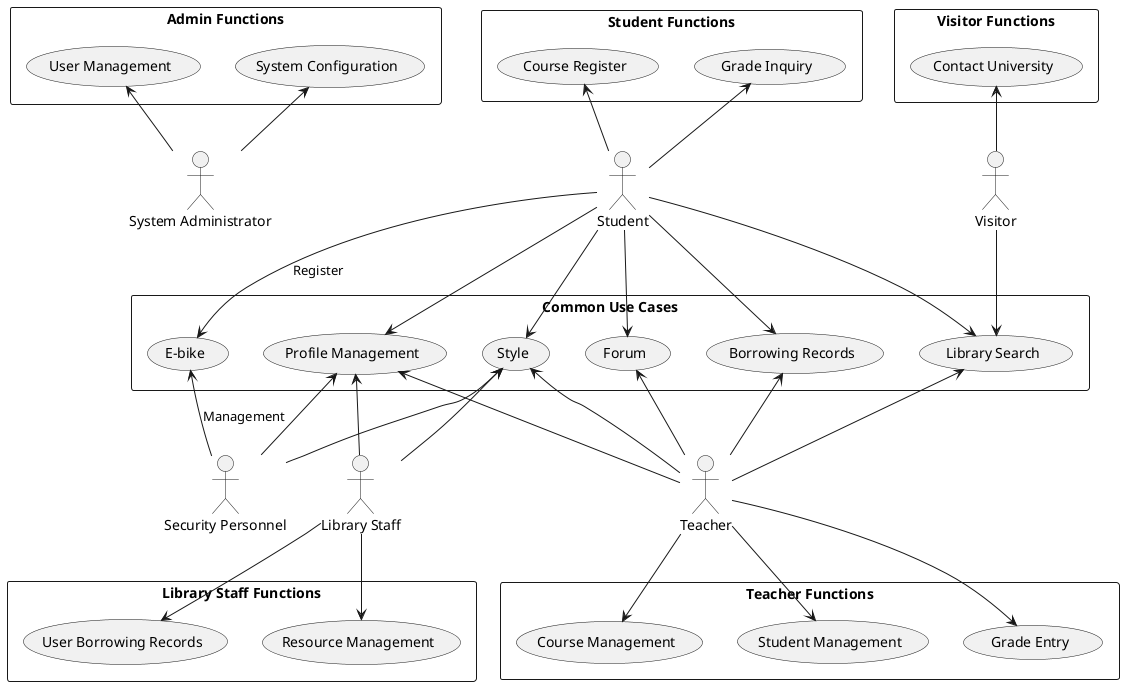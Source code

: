 @startuml
actor "System Administrator" as Admin
actor "Visitor" as Visitor
actor "Security Personnel" as Security
actor "Library Staff" as Librarian
actor "Teacher" as Teacher
actor "Student" as Student

rectangle "Common Use Cases" {
    (Profile Management) as Profile
    (Library Search) as LibrarySearch
    (Borrowing Records) as BorrowingRecords
    (Style) as Style
    (E-bike) as EB
    (Forum) as Forum
}

rectangle "Admin Functions" {
    Admin -up-> (User Management)
    Admin -up-> (System Configuration)
}

rectangle "Student Functions" {
    Student -up-> (Course Register)
    Student -up-> (Grade Inquiry)
    Student -down-> LibrarySearch
    Student -down-> BorrowingRecords
    Student -down-> Profile
    Student -down-> Forum
    Student -down-> EB: Register
    Student -down-> Style
}

rectangle "Teacher Functions" {
    Teacher -down-> (Course Management)
    Teacher -down-> (Student Management)
    Teacher -up-> LibrarySearch
    Teacher -up-> BorrowingRecords
    Teacher -up-> Profile
    Teacher -down-> (Grade Entry)
    Teacher -up-> Forum
    Teacher -up-> Style
}

rectangle "Library Staff Functions" {
    Librarian -down-> (Resource Management)
    Librarian -down-> (User Borrowing Records)
    Librarian -up-> Profile
    Librarian -up-> Style
}


Security -up-> EB: Management
Security -up-> Profile
Security -up-> Style


rectangle "Visitor Functions" {
    Visitor -down-> LibrarySearch
    Visitor -up-> (Contact University)
}
@enduml

